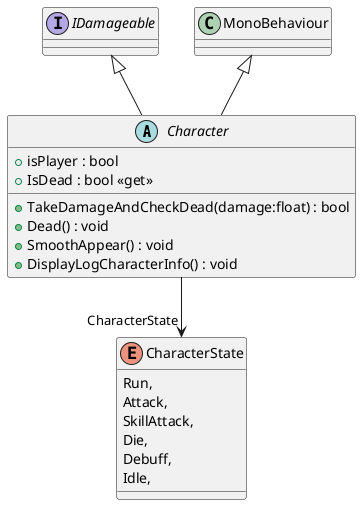 @startuml
abstract class Character {
    + isPlayer : bool
    + IsDead : bool <<get>>
    + TakeDamageAndCheckDead(damage:float) : bool
    + Dead() : void
    + SmoothAppear() : void
    + DisplayLogCharacterInfo() : void
}
interface IDamageable {
}
enum CharacterState {
    Run,
    Attack,
    SkillAttack,
    Die,
    Debuff,
    Idle,
}
MonoBehaviour <|-- Character
IDamageable <|-- Character
Character --> "CharacterState" CharacterState
@enduml
